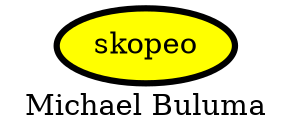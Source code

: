 digraph PhiloDilemma {
  label = "Michael Buluma" ;
  overlap=false
  {
    "skopeo" [fillcolor=yellow style=filled penwidth=3]
  }
}
